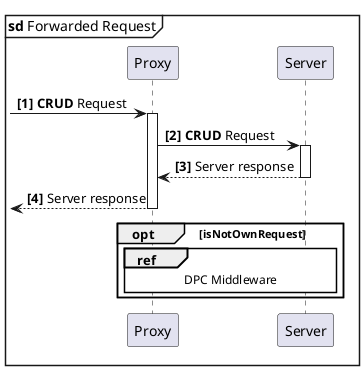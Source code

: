 @startuml
'https://plantuml.com/sequence-diagram

skinparam sequenceReferenceBackgroundColor white

mainframe **sd** Forwarded Request
autonumber 1 1 "<b>[0]"

participant "Proxy" as Proxy
participant "Server" as Server

        [->  Proxy  ++  : **CRUD** Request
Proxy   ->  Server  ++  : **CRUD** Request
Proxy   <-- Server  --  : Server response
        [<-- Proxy  --  : Server response
opt isNotOwnRequest
||5||
ref over Proxy, Server : DPC Middleware
end
@enduml